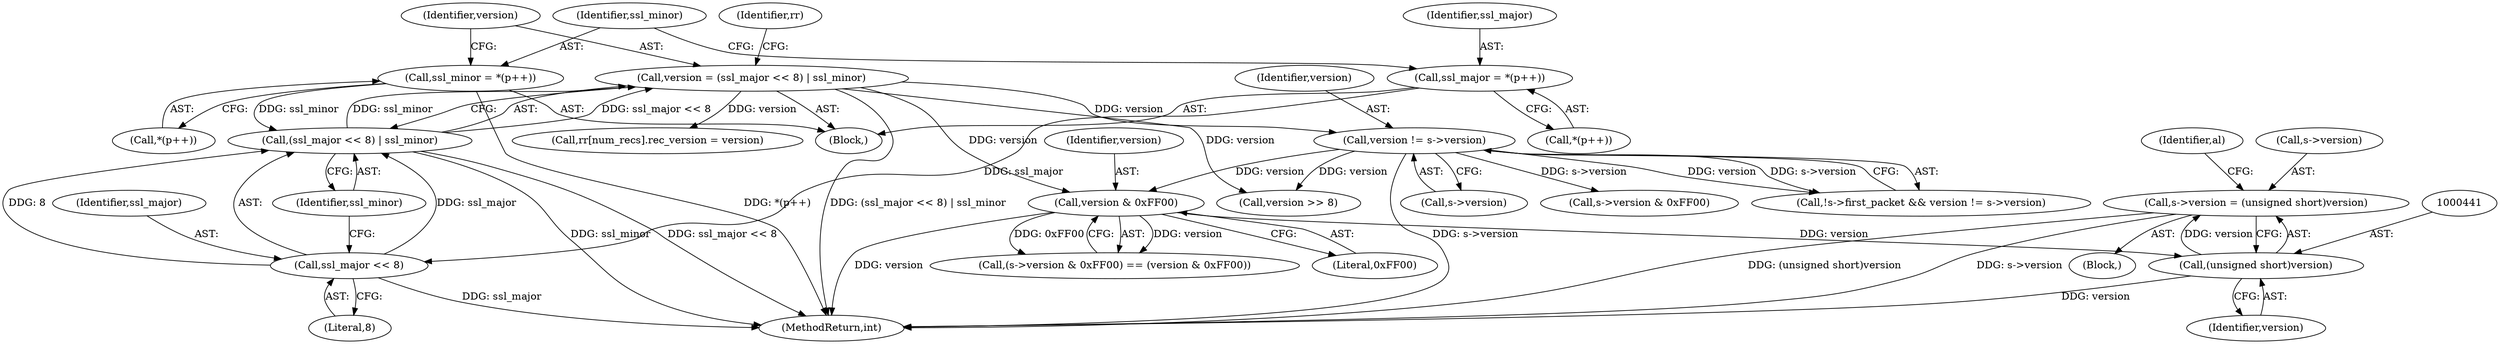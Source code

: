 digraph "0_openssl_4ad93618d26a3ea23d36ad5498ff4f59eff3a4d2_1@pointer" {
"1000436" [label="(Call,s->version = (unsigned short)version)"];
"1000440" [label="(Call,(unsigned short)version)"];
"1000415" [label="(Call,version & 0xFF00)"];
"1000398" [label="(Call,version != s->version)"];
"1000371" [label="(Call,version = (ssl_major << 8) | ssl_minor)"];
"1000373" [label="(Call,(ssl_major << 8) | ssl_minor)"];
"1000374" [label="(Call,ssl_major << 8)"];
"1000361" [label="(Call,ssl_major = *(p++))"];
"1000366" [label="(Call,ssl_minor = *(p++))"];
"1000361" [label="(Call,ssl_major = *(p++))"];
"1000400" [label="(Call,s->version)"];
"1000440" [label="(Call,(unsigned short)version)"];
"1000409" [label="(Call,(s->version & 0xFF00) == (version & 0xFF00))"];
"1000378" [label="(Call,rr[num_recs].rec_version = version)"];
"1000366" [label="(Call,ssl_minor = *(p++))"];
"1000372" [label="(Identifier,version)"];
"1000436" [label="(Call,s->version = (unsigned short)version)"];
"1000367" [label="(Identifier,ssl_minor)"];
"1000368" [label="(Call,*(p++))"];
"1000416" [label="(Identifier,version)"];
"1000399" [label="(Identifier,version)"];
"1000381" [label="(Identifier,rr)"];
"1000337" [label="(Block,)"];
"1000377" [label="(Identifier,ssl_minor)"];
"1001197" [label="(MethodReturn,int)"];
"1000417" [label="(Literal,0xFF00)"];
"1000442" [label="(Identifier,version)"];
"1000415" [label="(Call,version & 0xFF00)"];
"1000410" [label="(Call,s->version & 0xFF00)"];
"1000374" [label="(Call,ssl_major << 8)"];
"1000363" [label="(Call,*(p++))"];
"1000376" [label="(Literal,8)"];
"1000375" [label="(Identifier,ssl_major)"];
"1000373" [label="(Call,(ssl_major << 8) | ssl_minor)"];
"1000371" [label="(Call,version = (ssl_major << 8) | ssl_minor)"];
"1000437" [label="(Call,s->version)"];
"1000362" [label="(Identifier,ssl_major)"];
"1000398" [label="(Call,version != s->version)"];
"1000427" [label="(Block,)"];
"1000393" [label="(Call,!s->first_packet && version != s->version)"];
"1000444" [label="(Identifier,al)"];
"1000449" [label="(Call,version >> 8)"];
"1000436" -> "1000427"  [label="AST: "];
"1000436" -> "1000440"  [label="CFG: "];
"1000437" -> "1000436"  [label="AST: "];
"1000440" -> "1000436"  [label="AST: "];
"1000444" -> "1000436"  [label="CFG: "];
"1000436" -> "1001197"  [label="DDG: s->version"];
"1000436" -> "1001197"  [label="DDG: (unsigned short)version"];
"1000440" -> "1000436"  [label="DDG: version"];
"1000440" -> "1000442"  [label="CFG: "];
"1000441" -> "1000440"  [label="AST: "];
"1000442" -> "1000440"  [label="AST: "];
"1000440" -> "1001197"  [label="DDG: version"];
"1000415" -> "1000440"  [label="DDG: version"];
"1000415" -> "1000409"  [label="AST: "];
"1000415" -> "1000417"  [label="CFG: "];
"1000416" -> "1000415"  [label="AST: "];
"1000417" -> "1000415"  [label="AST: "];
"1000409" -> "1000415"  [label="CFG: "];
"1000415" -> "1001197"  [label="DDG: version"];
"1000415" -> "1000409"  [label="DDG: version"];
"1000415" -> "1000409"  [label="DDG: 0xFF00"];
"1000398" -> "1000415"  [label="DDG: version"];
"1000371" -> "1000415"  [label="DDG: version"];
"1000398" -> "1000393"  [label="AST: "];
"1000398" -> "1000400"  [label="CFG: "];
"1000399" -> "1000398"  [label="AST: "];
"1000400" -> "1000398"  [label="AST: "];
"1000393" -> "1000398"  [label="CFG: "];
"1000398" -> "1001197"  [label="DDG: s->version"];
"1000398" -> "1000393"  [label="DDG: version"];
"1000398" -> "1000393"  [label="DDG: s->version"];
"1000371" -> "1000398"  [label="DDG: version"];
"1000398" -> "1000410"  [label="DDG: s->version"];
"1000398" -> "1000449"  [label="DDG: version"];
"1000371" -> "1000337"  [label="AST: "];
"1000371" -> "1000373"  [label="CFG: "];
"1000372" -> "1000371"  [label="AST: "];
"1000373" -> "1000371"  [label="AST: "];
"1000381" -> "1000371"  [label="CFG: "];
"1000371" -> "1001197"  [label="DDG: (ssl_major << 8) | ssl_minor"];
"1000373" -> "1000371"  [label="DDG: ssl_major << 8"];
"1000373" -> "1000371"  [label="DDG: ssl_minor"];
"1000371" -> "1000378"  [label="DDG: version"];
"1000371" -> "1000449"  [label="DDG: version"];
"1000373" -> "1000377"  [label="CFG: "];
"1000374" -> "1000373"  [label="AST: "];
"1000377" -> "1000373"  [label="AST: "];
"1000373" -> "1001197"  [label="DDG: ssl_minor"];
"1000373" -> "1001197"  [label="DDG: ssl_major << 8"];
"1000374" -> "1000373"  [label="DDG: ssl_major"];
"1000374" -> "1000373"  [label="DDG: 8"];
"1000366" -> "1000373"  [label="DDG: ssl_minor"];
"1000374" -> "1000376"  [label="CFG: "];
"1000375" -> "1000374"  [label="AST: "];
"1000376" -> "1000374"  [label="AST: "];
"1000377" -> "1000374"  [label="CFG: "];
"1000374" -> "1001197"  [label="DDG: ssl_major"];
"1000361" -> "1000374"  [label="DDG: ssl_major"];
"1000361" -> "1000337"  [label="AST: "];
"1000361" -> "1000363"  [label="CFG: "];
"1000362" -> "1000361"  [label="AST: "];
"1000363" -> "1000361"  [label="AST: "];
"1000367" -> "1000361"  [label="CFG: "];
"1000366" -> "1000337"  [label="AST: "];
"1000366" -> "1000368"  [label="CFG: "];
"1000367" -> "1000366"  [label="AST: "];
"1000368" -> "1000366"  [label="AST: "];
"1000372" -> "1000366"  [label="CFG: "];
"1000366" -> "1001197"  [label="DDG: *(p++)"];
}
